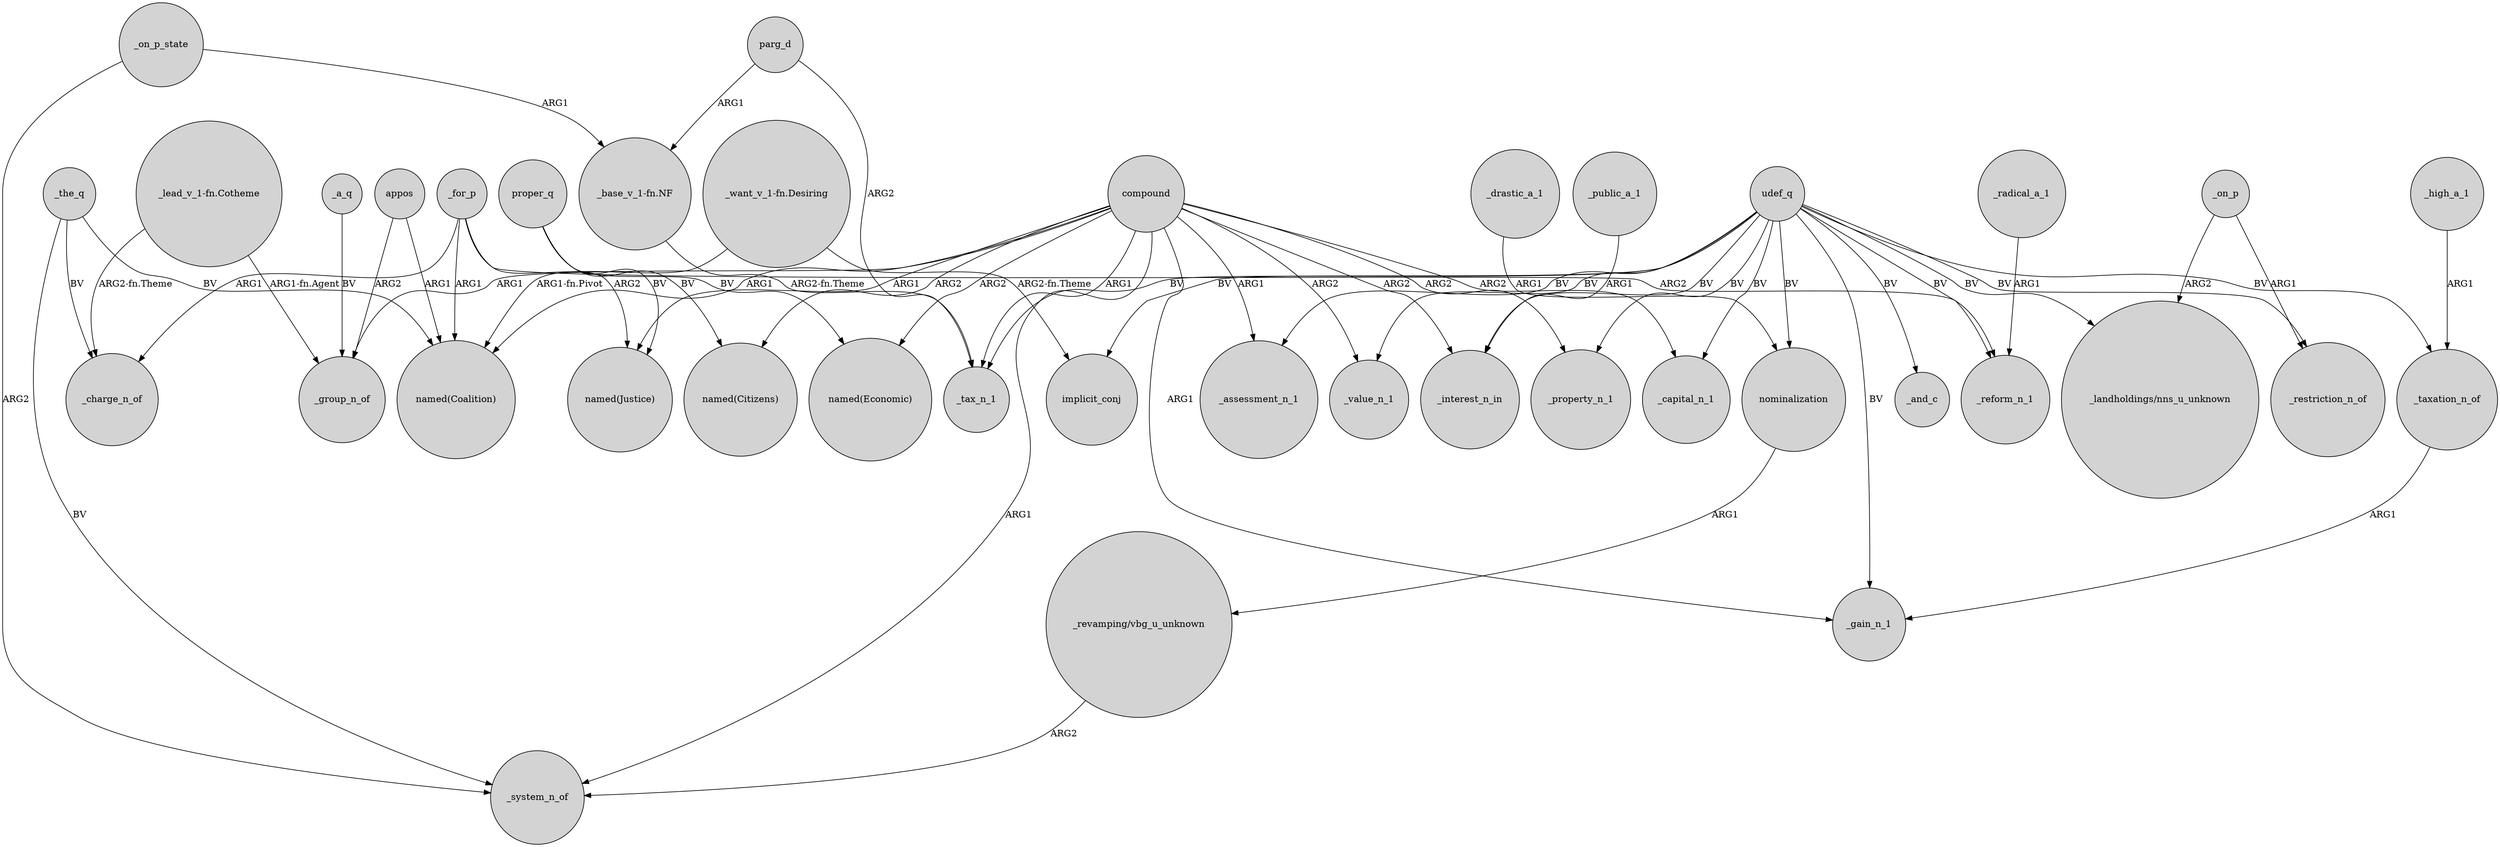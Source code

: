 digraph {
	node [shape=circle style=filled]
	_for_p -> "named(Coalition)" [label=ARG1]
	_the_q -> "named(Coalition)" [label=BV]
	_on_p_state -> _system_n_of [label=ARG2]
	_high_a_1 -> _taxation_n_of [label=ARG1]
	proper_q -> "named(Economic)" [label=BV]
	compound -> _capital_n_1 [label=ARG2]
	"_want_v_1-fn.Desiring" -> "named(Coalition)" [label="ARG1-fn.Pivot"]
	udef_q -> _gain_n_1 [label=BV]
	compound -> _system_n_of [label=ARG1]
	"_revamping/vbg_u_unknown" -> _system_n_of [label=ARG2]
	udef_q -> _assessment_n_1 [label=BV]
	udef_q -> "_landholdings/nns_u_unknown" [label=BV]
	parg_d -> _tax_n_1 [label=ARG2]
	_for_p -> "named(Justice)" [label=ARG2]
	_taxation_n_of -> _gain_n_1 [label=ARG1]
	compound -> _assessment_n_1 [label=ARG1]
	"_lead_v_1-fn.Cotheme" -> _group_n_of [label="ARG1-fn.Agent"]
	compound -> _property_n_1 [label=ARG2]
	udef_q -> _restriction_n_of [label=BV]
	_on_p_state -> "_base_v_1-fn.NF" [label=ARG1]
	udef_q -> _interest_n_in [label=BV]
	nominalization -> "_revamping/vbg_u_unknown" [label=ARG1]
	_for_p -> _charge_n_of [label=ARG1]
	"_want_v_1-fn.Desiring" -> implicit_conj [label="ARG2-fn.Theme"]
	udef_q -> implicit_conj [label=BV]
	compound -> _tax_n_1 [label=ARG1]
	compound -> _interest_n_in [label=ARG2]
	_the_q -> _charge_n_of [label=BV]
	compound -> "named(Citizens)" [label=ARG2]
	proper_q -> "named(Citizens)" [label=BV]
	_drastic_a_1 -> nominalization [label=ARG1]
	udef_q -> _reform_n_1 [label=BV]
	udef_q -> _tax_n_1 [label=BV]
	_public_a_1 -> _interest_n_in [label=ARG1]
	proper_q -> "named(Justice)" [label=BV]
	"_lead_v_1-fn.Cotheme" -> _charge_n_of [label="ARG2-fn.Theme"]
	appos -> _group_n_of [label=ARG2]
	"_base_v_1-fn.NF" -> _tax_n_1 [label="ARG2-fn.Theme"]
	compound -> "named(Justice)" [label=ARG1]
	udef_q -> _property_n_1 [label=BV]
	udef_q -> nominalization [label=BV]
	compound -> "named(Coalition)" [label=ARG1]
	compound -> _value_n_1 [label=ARG2]
	udef_q -> _taxation_n_of [label=BV]
	compound -> _gain_n_1 [label=ARG1]
	udef_q -> _value_n_1 [label=BV]
	_the_q -> _system_n_of [label=BV]
	compound -> "named(Economic)" [label=ARG2]
	_a_q -> _group_n_of [label=BV]
	_on_p -> "_landholdings/nns_u_unknown" [label=ARG2]
	_for_p -> _reform_n_1 [label=ARG2]
	udef_q -> _and_c [label=BV]
	_on_p -> _restriction_n_of [label=ARG1]
	parg_d -> "_base_v_1-fn.NF" [label=ARG1]
	compound -> _group_n_of [label=ARG1]
	appos -> "named(Coalition)" [label=ARG1]
	_radical_a_1 -> _reform_n_1 [label=ARG1]
	udef_q -> _capital_n_1 [label=BV]
}
